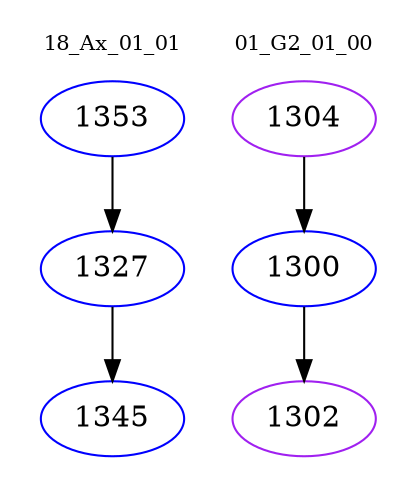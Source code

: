 digraph{
subgraph cluster_0 {
color = white
label = "18_Ax_01_01";
fontsize=10;
T0_1353 [label="1353", color="blue"]
T0_1353 -> T0_1327 [color="black"]
T0_1327 [label="1327", color="blue"]
T0_1327 -> T0_1345 [color="black"]
T0_1345 [label="1345", color="blue"]
}
subgraph cluster_1 {
color = white
label = "01_G2_01_00";
fontsize=10;
T1_1304 [label="1304", color="purple"]
T1_1304 -> T1_1300 [color="black"]
T1_1300 [label="1300", color="blue"]
T1_1300 -> T1_1302 [color="black"]
T1_1302 [label="1302", color="purple"]
}
}
